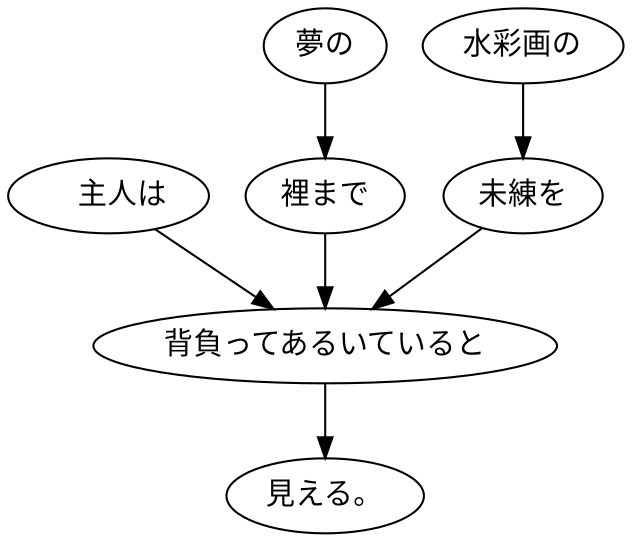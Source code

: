 digraph graph288 {
	node0 [label="　主人は"];
	node1 [label="夢の"];
	node2 [label="裡まで"];
	node3 [label="水彩画の"];
	node4 [label="未練を"];
	node5 [label="背負ってあるいていると"];
	node6 [label="見える。"];
	node0 -> node5;
	node1 -> node2;
	node2 -> node5;
	node3 -> node4;
	node4 -> node5;
	node5 -> node6;
}
